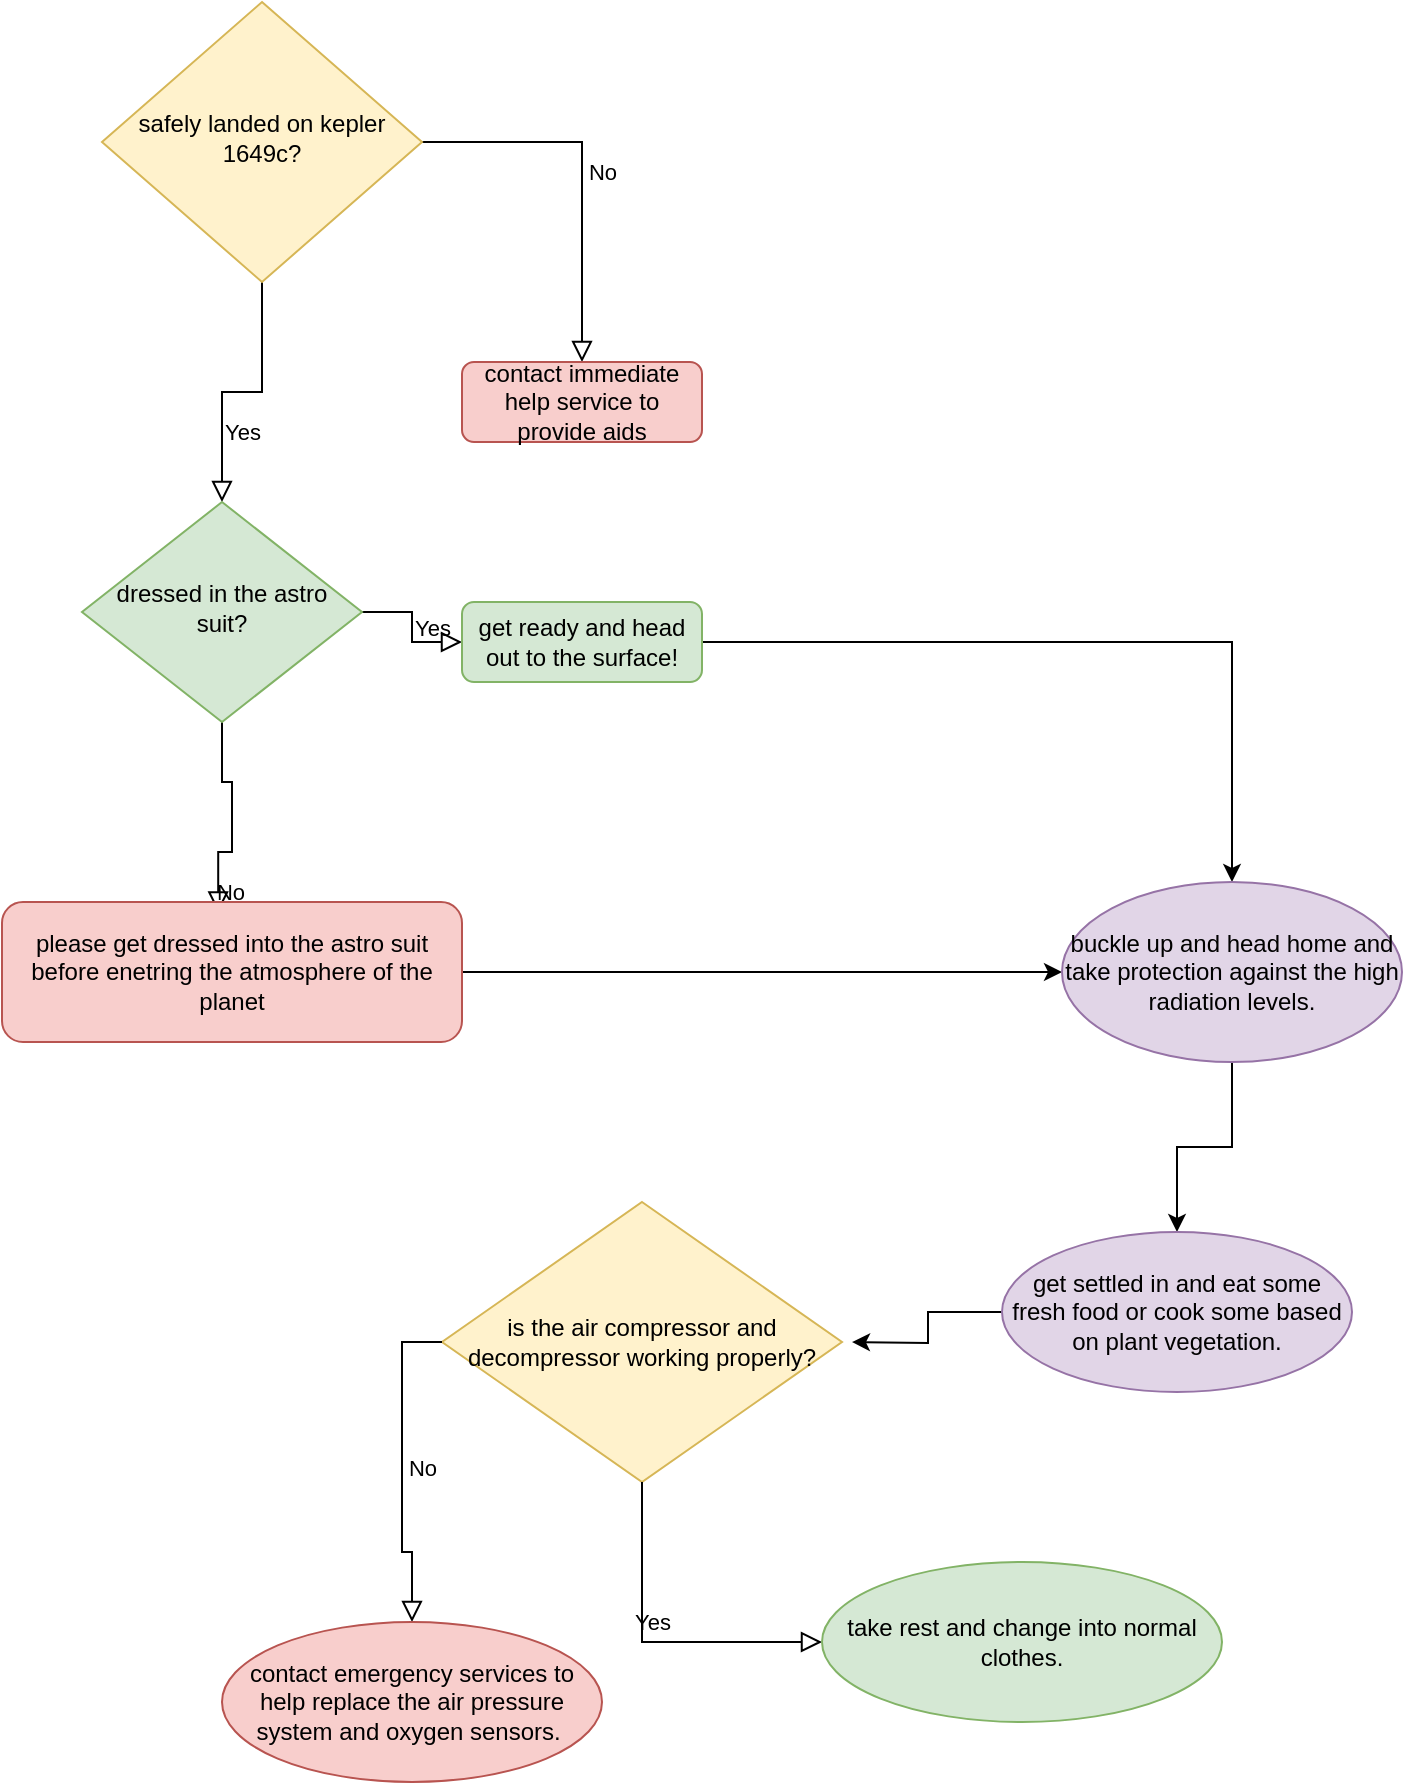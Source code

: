 <mxfile version="14.3.1" type="device"><diagram id="C5RBs43oDa-KdzZeNtuy" name="Page-1"><mxGraphModel dx="1209" dy="675" grid="1" gridSize="10" guides="1" tooltips="1" connect="1" arrows="1" fold="1" page="1" pageScale="1" pageWidth="827" pageHeight="1169" math="0" shadow="0"><root><mxCell id="WIyWlLk6GJQsqaUBKTNV-0"/><mxCell id="WIyWlLk6GJQsqaUBKTNV-1" parent="WIyWlLk6GJQsqaUBKTNV-0"/><mxCell id="WIyWlLk6GJQsqaUBKTNV-4" value="Yes" style="rounded=0;html=1;jettySize=auto;orthogonalLoop=1;fontSize=11;endArrow=block;endFill=0;endSize=8;strokeWidth=1;shadow=0;labelBackgroundColor=none;edgeStyle=orthogonalEdgeStyle;" parent="WIyWlLk6GJQsqaUBKTNV-1" source="WIyWlLk6GJQsqaUBKTNV-6" target="WIyWlLk6GJQsqaUBKTNV-10" edge="1"><mxGeometry y="20" relative="1" as="geometry"><mxPoint as="offset"/></mxGeometry></mxCell><mxCell id="WIyWlLk6GJQsqaUBKTNV-5" value="No" style="edgeStyle=orthogonalEdgeStyle;rounded=0;html=1;jettySize=auto;orthogonalLoop=1;fontSize=11;endArrow=block;endFill=0;endSize=8;strokeWidth=1;shadow=0;labelBackgroundColor=none;" parent="WIyWlLk6GJQsqaUBKTNV-1" source="WIyWlLk6GJQsqaUBKTNV-6" target="WIyWlLk6GJQsqaUBKTNV-7" edge="1"><mxGeometry y="10" relative="1" as="geometry"><mxPoint as="offset"/></mxGeometry></mxCell><mxCell id="WIyWlLk6GJQsqaUBKTNV-6" value="safely landed on kepler 1649c?" style="rhombus;whiteSpace=wrap;html=1;shadow=0;fontFamily=Helvetica;fontSize=12;align=center;strokeWidth=1;spacing=6;spacingTop=-4;fillColor=#fff2cc;strokeColor=#d6b656;" parent="WIyWlLk6GJQsqaUBKTNV-1" vertex="1"><mxGeometry x="140" y="10" width="160" height="140" as="geometry"/></mxCell><mxCell id="WIyWlLk6GJQsqaUBKTNV-7" value="contact immediate help service to provide aids" style="rounded=1;whiteSpace=wrap;html=1;fontSize=12;glass=0;strokeWidth=1;shadow=0;fillColor=#f8cecc;strokeColor=#b85450;" parent="WIyWlLk6GJQsqaUBKTNV-1" vertex="1"><mxGeometry x="320" y="190" width="120" height="40" as="geometry"/></mxCell><mxCell id="WIyWlLk6GJQsqaUBKTNV-8" value="No" style="rounded=0;html=1;jettySize=auto;orthogonalLoop=1;fontSize=11;endArrow=block;endFill=0;endSize=8;strokeWidth=1;shadow=0;labelBackgroundColor=none;edgeStyle=orthogonalEdgeStyle;entryX=0.47;entryY=0.075;entryDx=0;entryDy=0;entryPerimeter=0;" parent="WIyWlLk6GJQsqaUBKTNV-1" source="WIyWlLk6GJQsqaUBKTNV-10" target="WIyWlLk6GJQsqaUBKTNV-11" edge="1"><mxGeometry x="0.333" y="20" relative="1" as="geometry"><mxPoint as="offset"/><Array as="points"><mxPoint x="200" y="400"/><mxPoint x="205" y="400"/><mxPoint x="205" y="435"/></Array></mxGeometry></mxCell><mxCell id="WIyWlLk6GJQsqaUBKTNV-9" value="Yes" style="edgeStyle=orthogonalEdgeStyle;rounded=0;html=1;jettySize=auto;orthogonalLoop=1;fontSize=11;endArrow=block;endFill=0;endSize=8;strokeWidth=1;shadow=0;labelBackgroundColor=none;" parent="WIyWlLk6GJQsqaUBKTNV-1" source="WIyWlLk6GJQsqaUBKTNV-10" target="WIyWlLk6GJQsqaUBKTNV-12" edge="1"><mxGeometry y="10" relative="1" as="geometry"><mxPoint as="offset"/></mxGeometry></mxCell><mxCell id="WIyWlLk6GJQsqaUBKTNV-10" value="dressed in the astro suit?" style="rhombus;whiteSpace=wrap;html=1;shadow=0;fontFamily=Helvetica;fontSize=12;align=center;strokeWidth=1;spacing=6;spacingTop=-4;fillColor=#d5e8d4;strokeColor=#82b366;" parent="WIyWlLk6GJQsqaUBKTNV-1" vertex="1"><mxGeometry x="130" y="260" width="140" height="110" as="geometry"/></mxCell><mxCell id="wnVtqVcySxOlYAaqAVGF-4" style="edgeStyle=orthogonalEdgeStyle;rounded=0;orthogonalLoop=1;jettySize=auto;html=1;entryX=0;entryY=0.5;entryDx=0;entryDy=0;" edge="1" parent="WIyWlLk6GJQsqaUBKTNV-1" source="WIyWlLk6GJQsqaUBKTNV-11" target="wnVtqVcySxOlYAaqAVGF-0"><mxGeometry relative="1" as="geometry"/></mxCell><mxCell id="WIyWlLk6GJQsqaUBKTNV-11" value="please get dressed into the astro suit before enetring the atmosphere of the planet" style="rounded=1;whiteSpace=wrap;html=1;fontSize=12;glass=0;strokeWidth=1;shadow=0;fillColor=#f8cecc;strokeColor=#b85450;" parent="WIyWlLk6GJQsqaUBKTNV-1" vertex="1"><mxGeometry x="90" y="460" width="230" height="70" as="geometry"/></mxCell><mxCell id="wnVtqVcySxOlYAaqAVGF-1" value="" style="edgeStyle=orthogonalEdgeStyle;rounded=0;orthogonalLoop=1;jettySize=auto;html=1;" edge="1" parent="WIyWlLk6GJQsqaUBKTNV-1" source="WIyWlLk6GJQsqaUBKTNV-12" target="wnVtqVcySxOlYAaqAVGF-0"><mxGeometry relative="1" as="geometry"/></mxCell><mxCell id="WIyWlLk6GJQsqaUBKTNV-12" value="get ready and head out to the surface!" style="rounded=1;whiteSpace=wrap;html=1;fontSize=12;glass=0;strokeWidth=1;shadow=0;fillColor=#d5e8d4;strokeColor=#82b366;" parent="WIyWlLk6GJQsqaUBKTNV-1" vertex="1"><mxGeometry x="320" y="310" width="120" height="40" as="geometry"/></mxCell><mxCell id="wnVtqVcySxOlYAaqAVGF-6" value="" style="edgeStyle=orthogonalEdgeStyle;rounded=0;orthogonalLoop=1;jettySize=auto;html=1;" edge="1" parent="WIyWlLk6GJQsqaUBKTNV-1" source="wnVtqVcySxOlYAaqAVGF-0" target="wnVtqVcySxOlYAaqAVGF-5"><mxGeometry relative="1" as="geometry"/></mxCell><mxCell id="wnVtqVcySxOlYAaqAVGF-0" value="buckle up and head home and take protection against the high radiation levels." style="ellipse;whiteSpace=wrap;html=1;rounded=1;shadow=0;strokeWidth=1;glass=0;fillColor=#e1d5e7;strokeColor=#9673a6;" vertex="1" parent="WIyWlLk6GJQsqaUBKTNV-1"><mxGeometry x="620" y="450" width="170" height="90" as="geometry"/></mxCell><mxCell id="wnVtqVcySxOlYAaqAVGF-8" value="" style="edgeStyle=orthogonalEdgeStyle;rounded=0;orthogonalLoop=1;jettySize=auto;html=1;" edge="1" parent="WIyWlLk6GJQsqaUBKTNV-1" source="wnVtqVcySxOlYAaqAVGF-5"><mxGeometry relative="1" as="geometry"><mxPoint x="515" y="680" as="targetPoint"/></mxGeometry></mxCell><mxCell id="wnVtqVcySxOlYAaqAVGF-5" value="get settled in and eat some fresh food or cook some based on plant vegetation." style="ellipse;whiteSpace=wrap;html=1;rounded=1;shadow=0;strokeWidth=1;glass=0;fillColor=#e1d5e7;strokeColor=#9673a6;" vertex="1" parent="WIyWlLk6GJQsqaUBKTNV-1"><mxGeometry x="590" y="625" width="175" height="80" as="geometry"/></mxCell><mxCell id="wnVtqVcySxOlYAaqAVGF-10" value="is the air compressor and decompressor working properly?" style="rhombus;whiteSpace=wrap;html=1;fillColor=#fff2cc;strokeColor=#d6b656;" vertex="1" parent="WIyWlLk6GJQsqaUBKTNV-1"><mxGeometry x="310" y="610" width="200" height="140" as="geometry"/></mxCell><mxCell id="wnVtqVcySxOlYAaqAVGF-14" value="Yes" style="edgeStyle=orthogonalEdgeStyle;rounded=0;html=1;jettySize=auto;orthogonalLoop=1;fontSize=11;endArrow=block;endFill=0;endSize=8;strokeWidth=1;shadow=0;labelBackgroundColor=none;exitX=0.5;exitY=1;exitDx=0;exitDy=0;" edge="1" parent="WIyWlLk6GJQsqaUBKTNV-1" source="wnVtqVcySxOlYAaqAVGF-10" target="wnVtqVcySxOlYAaqAVGF-15"><mxGeometry y="10" relative="1" as="geometry"><mxPoint as="offset"/><mxPoint x="420" y="800" as="sourcePoint"/><mxPoint x="560" y="830" as="targetPoint"/><Array as="points"><mxPoint x="410" y="830"/><mxPoint x="470" y="830"/></Array></mxGeometry></mxCell><mxCell id="wnVtqVcySxOlYAaqAVGF-15" value="take rest and change into normal clothes." style="ellipse;whiteSpace=wrap;html=1;fillColor=#d5e8d4;strokeColor=#82b366;" vertex="1" parent="WIyWlLk6GJQsqaUBKTNV-1"><mxGeometry x="500" y="790" width="200" height="80" as="geometry"/></mxCell><mxCell id="wnVtqVcySxOlYAaqAVGF-17" value="No" style="edgeStyle=orthogonalEdgeStyle;rounded=0;html=1;jettySize=auto;orthogonalLoop=1;fontSize=11;endArrow=block;endFill=0;endSize=8;strokeWidth=1;shadow=0;labelBackgroundColor=none;exitX=0;exitY=0.5;exitDx=0;exitDy=0;" edge="1" parent="WIyWlLk6GJQsqaUBKTNV-1" source="wnVtqVcySxOlYAaqAVGF-10" target="wnVtqVcySxOlYAaqAVGF-18"><mxGeometry y="10" relative="1" as="geometry"><mxPoint as="offset"/><mxPoint x="300" y="680" as="sourcePoint"/><mxPoint x="250" y="820" as="targetPoint"/></mxGeometry></mxCell><mxCell id="wnVtqVcySxOlYAaqAVGF-18" value="contact emergency services to help replace the air pressure system and oxygen sensors.&amp;nbsp;" style="ellipse;whiteSpace=wrap;html=1;fillColor=#f8cecc;strokeColor=#b85450;" vertex="1" parent="WIyWlLk6GJQsqaUBKTNV-1"><mxGeometry x="200" y="820" width="190" height="80" as="geometry"/></mxCell></root></mxGraphModel></diagram></mxfile>